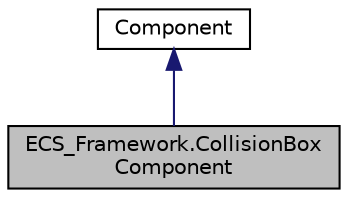 digraph "ECS_Framework.CollisionBoxComponent"
{
 // LATEX_PDF_SIZE
  edge [fontname="Helvetica",fontsize="10",labelfontname="Helvetica",labelfontsize="10"];
  node [fontname="Helvetica",fontsize="10",shape=record];
  Node1 [label="ECS_Framework.CollisionBox\lComponent",height=0.2,width=0.4,color="black", fillcolor="grey75", style="filled", fontcolor="black",tooltip="Component that contains data and methods related to collision box of an entity in the game."];
  Node2 -> Node1 [dir="back",color="midnightblue",fontsize="10",style="solid",fontname="Helvetica"];
  Node2 [label="Component",height=0.2,width=0.4,color="black", fillcolor="white", style="filled",URL="$classECS__Framework_1_1Component.html",tooltip="The base class for all components."];
}
